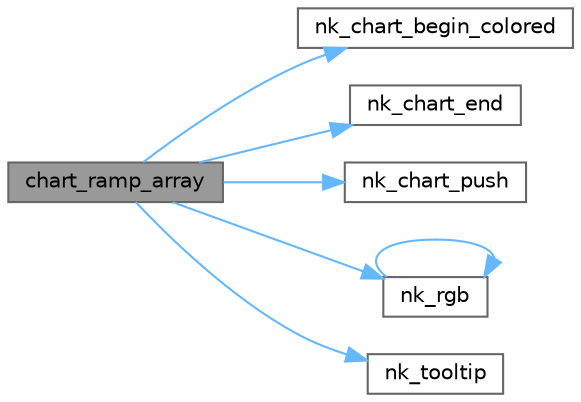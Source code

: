 digraph "chart_ramp_array"
{
 // LATEX_PDF_SIZE
  bgcolor="transparent";
  edge [fontname=Helvetica,fontsize=10,labelfontname=Helvetica,labelfontsize=10];
  node [fontname=Helvetica,fontsize=10,shape=box,height=0.2,width=0.4];
  rankdir="LR";
  Node1 [id="Node000001",label="chart_ramp_array",height=0.2,width=0.4,color="gray40", fillcolor="grey60", style="filled", fontcolor="black",tooltip=" "];
  Node1 -> Node2 [id="edge1_Node000001_Node000002",color="steelblue1",style="solid",tooltip=" "];
  Node2 [id="Node000002",label="nk_chart_begin_colored",height=0.2,width=0.4,color="grey40", fillcolor="white", style="filled",URL="$nuklear_8h.html#acabc58210a359925246cfc9193572da2",tooltip=" "];
  Node1 -> Node3 [id="edge2_Node000001_Node000003",color="steelblue1",style="solid",tooltip=" "];
  Node3 [id="Node000003",label="nk_chart_end",height=0.2,width=0.4,color="grey40", fillcolor="white", style="filled",URL="$nuklear_8h.html#a2efa52bbb66a0e5c09dbcb227d669ca4",tooltip=" "];
  Node1 -> Node4 [id="edge3_Node000001_Node000004",color="steelblue1",style="solid",tooltip=" "];
  Node4 [id="Node000004",label="nk_chart_push",height=0.2,width=0.4,color="grey40", fillcolor="white", style="filled",URL="$nuklear_8h.html#a42be0b2ecbdf8caf50628db189f75f28",tooltip=" "];
  Node1 -> Node5 [id="edge4_Node000001_Node000005",color="steelblue1",style="solid",tooltip=" "];
  Node5 [id="Node000005",label="nk_rgb",height=0.2,width=0.4,color="grey40", fillcolor="white", style="filled",URL="$nuklear_8h.html#a0624ae1d6500b0a2941274f1a99d144d",tooltip=" "];
  Node5 -> Node5 [id="edge5_Node000005_Node000005",color="steelblue1",style="solid",tooltip=" "];
  Node1 -> Node6 [id="edge6_Node000001_Node000006",color="steelblue1",style="solid",tooltip=" "];
  Node6 [id="Node000006",label="nk_tooltip",height=0.2,width=0.4,color="grey40", fillcolor="white", style="filled",URL="$nuklear_8h.html#a79bfb6bb49909bb58ad6ba481389b25e",tooltip=" "];
}
